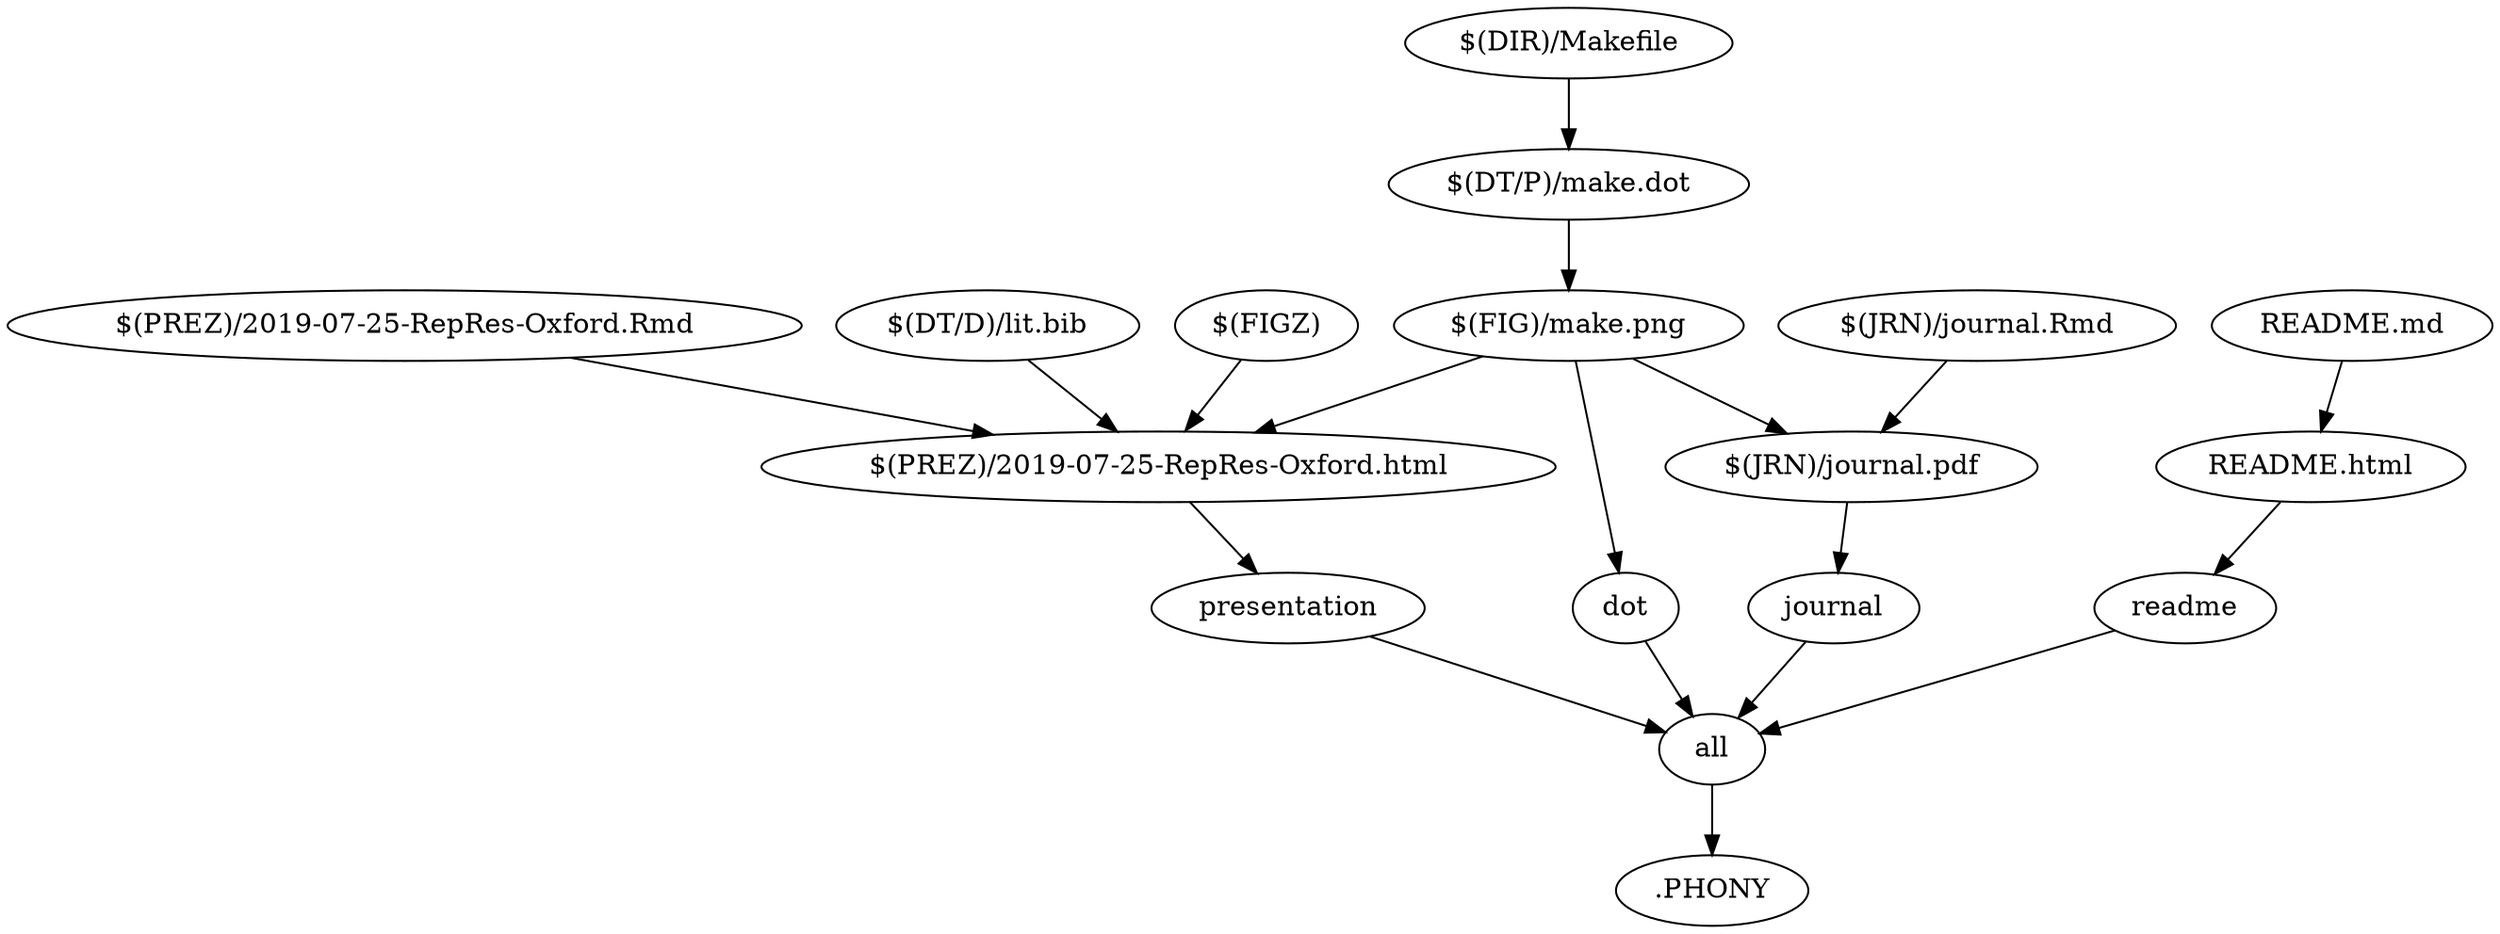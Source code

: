digraph G {
	rankdir="TB"
	"all"
	"journal" -> "all"
	"readme" -> "all"
	"dot" -> "all"
	"presentation" -> "all"
	".PHONY"
	"all" -> ".PHONY"
	"dot"
	"$(FIG)/make.png" -> "dot"
	"$(FIG)/make.png"
	"$(DT/P)/make.dot" -> "$(FIG)/make.png"
	"$(DT/P)/make.dot"
	"$(DIR)/Makefile" -> "$(DT/P)/make.dot"
	"journal"
	"$(JRN)/journal.pdf" -> "journal"
	"$(JRN)/journal.pdf"
	"$(JRN)/journal.Rmd" -> "$(JRN)/journal.pdf"
	"$(FIG)/make.png" -> "$(JRN)/journal.pdf"
	"presentation"
	"$(PREZ)/2019-07-25-RepRes-Oxford.html" -> "presentation"
	"$(PREZ)/2019-07-25-RepRes-Oxford.html"
	"$(PREZ)/2019-07-25-RepRes-Oxford.Rmd" -> "$(PREZ)/2019-07-25-RepRes-Oxford.html"
	"$(DT/D)/lit.bib" -> "$(PREZ)/2019-07-25-RepRes-Oxford.html"
	"$(FIGZ)" -> "$(PREZ)/2019-07-25-RepRes-Oxford.html"
	"$(FIG)/make.png" -> "$(PREZ)/2019-07-25-RepRes-Oxford.html"
	"readme"
	"README.html" -> "readme"
	"README.html"
	"README.md" -> "README.html"
}
